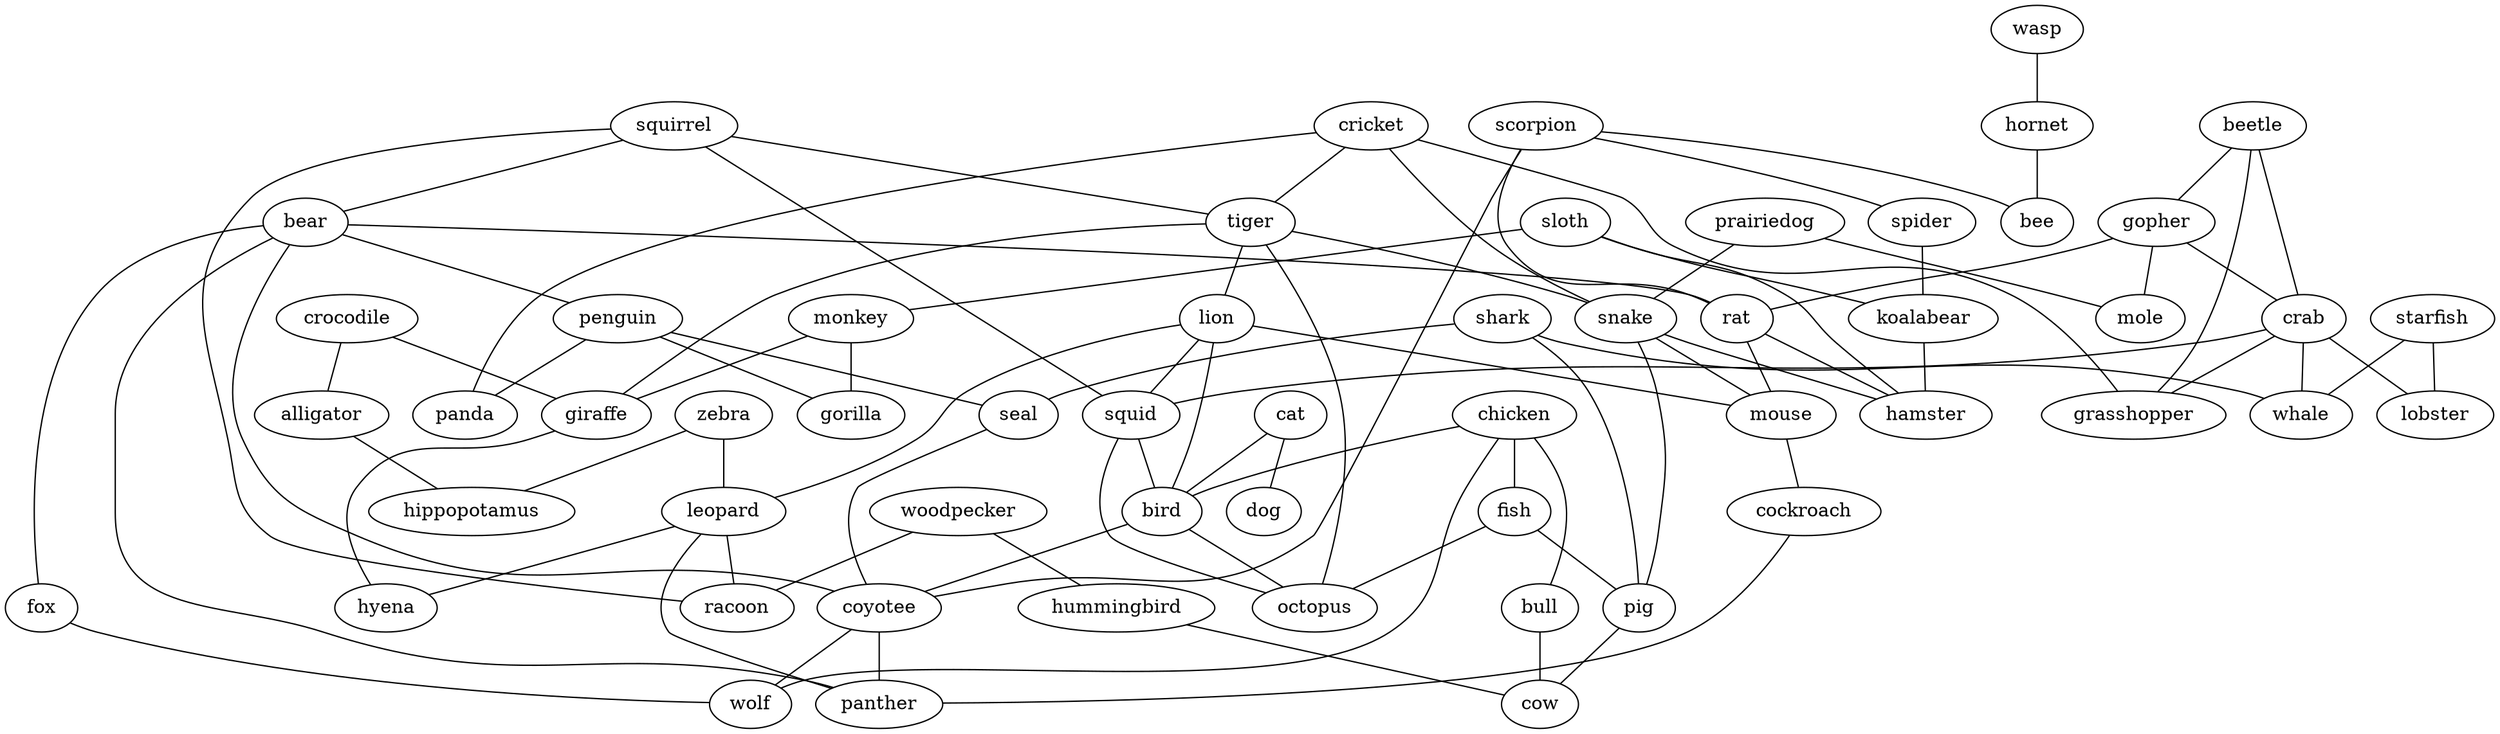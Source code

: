 strict graph  {
	sloth -- monkey	 [weight=1];
	sloth -- koalabear	 [weight=1];
	sloth -- hamster	 [weight=1];
	wasp -- hornet	 [weight=1];
	beetle -- gopher	 [weight=1];
	beetle -- crab	 [weight=1];
	beetle -- grasshopper	 [weight=1];
	gopher -- crab	 [weight=1];
	gopher -- rat	 [weight=1];
	gopher -- mole	 [weight=1];
	crocodile -- alligator	 [weight=1];
	crocodile -- giraffe	 [weight=1];
	prairiedog -- snake	 [weight=1];
	prairiedog -- mole	 [weight=1];
	chicken -- bull	 [weight=1];
	chicken -- fish	 [weight=1];
	chicken -- bird	 [weight=1];
	chicken -- wolf	 [weight=1];
	crab -- grasshopper	 [weight=1];
	crab -- squid	 [weight=1];
	crab -- lobster	 [weight=1];
	crab -- whale	 [weight=1];
	monkey -- giraffe	 [weight=1];
	monkey -- gorilla	 [weight=1];
	alligator -- hippopotamus	 [weight=1];
	scorpion -- spider	 [weight=1];
	scorpion -- rat	 [weight=1];
	scorpion -- coyotee	 [weight=1];
	scorpion -- bee	 [weight=1];
	cricket -- grasshopper	 [weight=1];
	cricket -- tiger	 [weight=1];
	cricket -- snake	 [weight=1];
	cricket -- panda	 [weight=1];
	squirrel -- bear	 [weight=1];
	squirrel -- tiger	 [weight=1];
	squirrel -- squid	 [weight=1];
	squirrel -- racoon	 [weight=1];
	starfish -- lobster	 [weight=1];
	starfish -- whale	 [weight=1];
	bear -- penguin	 [weight=1];
	bear -- rat	 [weight=1];
	bear -- fox	 [weight=1];
	bear -- coyotee	 [weight=1];
	bear -- panther	 [weight=1];
	tiger -- giraffe	 [weight=1];
	tiger -- snake	 [weight=1];
	tiger -- lion	 [weight=1];
	tiger -- octopus	 [weight=1];
	giraffe -- hyena	 [weight=1];
	snake -- pig	 [weight=1];
	snake -- mouse	 [weight=1];
	snake -- hamster	 [weight=1];
	bull -- cow	 [weight=1];
	penguin -- seal	 [weight=1];
	penguin -- panda	 [weight=1];
	penguin -- gorilla	 [weight=1];
	lion -- squid	 [weight=1];
	lion -- mouse	 [weight=1];
	lion -- bird	 [weight=1];
	lion -- leopard	 [weight=1];
	cat -- bird	 [weight=1];
	cat -- dog	 [weight=1];
	hornet -- bee	 [weight=1];
	shark -- pig	 [weight=1];
	shark -- seal	 [weight=1];
	shark -- whale	 [weight=1];
	fish -- pig	 [weight=1];
	fish -- octopus	 [weight=1];
	squid -- bird	 [weight=1];
	squid -- octopus	 [weight=1];
	spider -- koalabear	 [weight=1];
	pig -- cow	 [weight=1];
	rat -- mouse	 [weight=1];
	rat -- hamster	 [weight=1];
	zebra -- hippopotamus	 [weight=1];
	zebra -- leopard	 [weight=1];
	seal -- coyotee	 [weight=1];
	woodpecker -- hummingbird	 [weight=1];
	woodpecker -- racoon	 [weight=1];
	mouse -- cockroach	 [weight=1];
	fox -- wolf	 [weight=1];
	bird -- coyotee	 [weight=1];
	bird -- octopus	 [weight=1];
	coyotee -- panther	 [weight=1];
	coyotee -- wolf	 [weight=1];
	leopard -- racoon	 [weight=1];
	leopard -- panther	 [weight=1];
	leopard -- hyena	 [weight=1];
	cockroach -- panther	 [weight=1];
	hummingbird -- cow	 [weight=1];
	koalabear -- hamster	 [weight=1];
}
